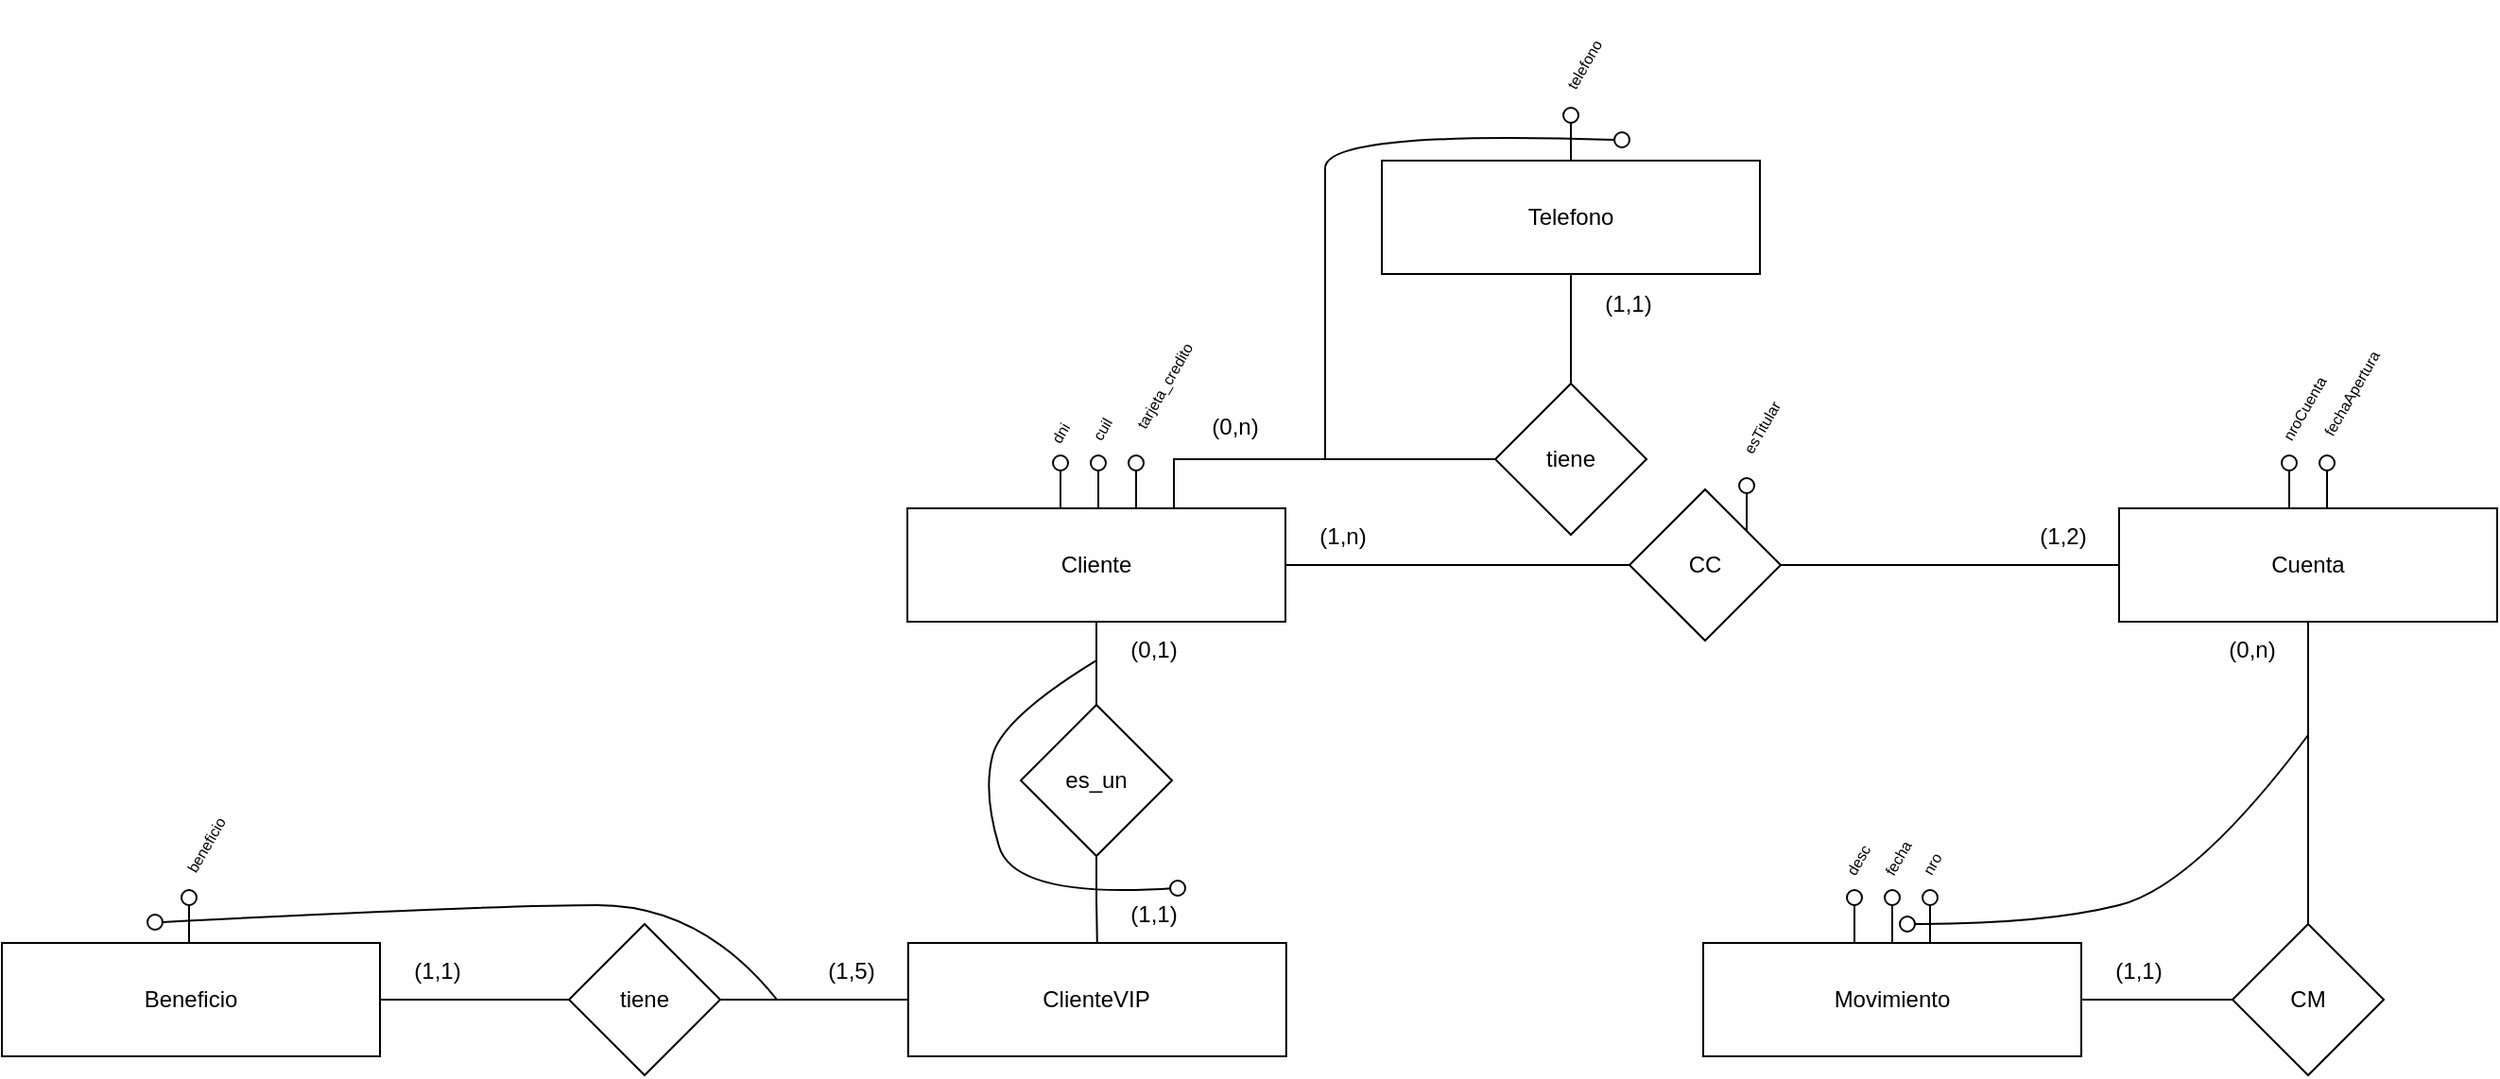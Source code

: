<mxfile version="26.2.10">
  <diagram name="Page-1" id="rd5WgjaN5qs2F5G4zhtr">
    <mxGraphModel dx="578" dy="836" grid="1" gridSize="10" guides="1" tooltips="1" connect="1" arrows="1" fold="1" page="1" pageScale="1" pageWidth="850" pageHeight="1100" math="0" shadow="0">
      <root>
        <mxCell id="0" />
        <mxCell id="1" parent="0" />
        <mxCell id="i1IyLrbdU4EnLdiSXplg-476" style="edgeStyle=orthogonalEdgeStyle;rounded=0;orthogonalLoop=1;jettySize=auto;html=1;entryX=0;entryY=0.5;entryDx=0;entryDy=0;endArrow=none;startFill=0;exitX=0.705;exitY=0.004;exitDx=0;exitDy=0;exitPerimeter=0;" parent="1" source="i1IyLrbdU4EnLdiSXplg-362" target="i1IyLrbdU4EnLdiSXplg-475" edge="1">
          <mxGeometry relative="1" as="geometry" />
        </mxCell>
        <mxCell id="2QBdlu2DVjJhpSTRe-wy-7" style="edgeStyle=orthogonalEdgeStyle;rounded=0;orthogonalLoop=1;jettySize=auto;html=1;entryX=0;entryY=0.5;entryDx=0;entryDy=0;endArrow=none;startFill=0;" parent="1" source="i1IyLrbdU4EnLdiSXplg-362" target="2QBdlu2DVjJhpSTRe-wy-6" edge="1">
          <mxGeometry relative="1" as="geometry" />
        </mxCell>
        <mxCell id="2QBdlu2DVjJhpSTRe-wy-66" style="edgeStyle=orthogonalEdgeStyle;rounded=0;orthogonalLoop=1;jettySize=auto;html=1;entryX=0.5;entryY=0;entryDx=0;entryDy=0;endArrow=none;startFill=0;" parent="1" source="i1IyLrbdU4EnLdiSXplg-362" target="2QBdlu2DVjJhpSTRe-wy-65" edge="1">
          <mxGeometry relative="1" as="geometry" />
        </mxCell>
        <mxCell id="i1IyLrbdU4EnLdiSXplg-362" value="Cliente" style="rounded=0;whiteSpace=wrap;html=1;" parent="1" vertex="1">
          <mxGeometry x="1619" y="1130.0" width="200" height="60" as="geometry" />
        </mxCell>
        <mxCell id="i1IyLrbdU4EnLdiSXplg-380" value="" style="group;rotation=0;" parent="1" vertex="1" connectable="0">
          <mxGeometry x="1696" y="1102.001" width="8" height="28" as="geometry" />
        </mxCell>
        <mxCell id="i1IyLrbdU4EnLdiSXplg-381" value="" style="ellipse;whiteSpace=wrap;html=1;aspect=fixed;fillColor=light-dark(#FFFFFF,#FFFFFF);rotation=0;" parent="i1IyLrbdU4EnLdiSXplg-380" vertex="1">
          <mxGeometry width="8" height="8" as="geometry" />
        </mxCell>
        <mxCell id="i1IyLrbdU4EnLdiSXplg-382" style="edgeStyle=orthogonalEdgeStyle;rounded=0;orthogonalLoop=1;jettySize=auto;html=1;endArrow=none;startFill=0;" parent="i1IyLrbdU4EnLdiSXplg-380" edge="1">
          <mxGeometry relative="1" as="geometry">
            <mxPoint x="4" y="28" as="targetPoint" />
            <mxPoint x="4" y="8" as="sourcePoint" />
          </mxGeometry>
        </mxCell>
        <mxCell id="i1IyLrbdU4EnLdiSXplg-387" value="&lt;font style=&quot;font-size: 8px;&quot;&gt;dni&lt;/font&gt;" style="text;html=1;align=center;verticalAlign=middle;resizable=0;points=[];autosize=1;strokeColor=none;fillColor=none;rotation=-60;" parent="1" vertex="1">
          <mxGeometry x="1679" y="1075.001" width="40" height="30" as="geometry" />
        </mxCell>
        <mxCell id="i1IyLrbdU4EnLdiSXplg-388" value="" style="group;rotation=0;" parent="1" vertex="1" connectable="0">
          <mxGeometry x="1716" y="1102.001" width="8" height="28" as="geometry" />
        </mxCell>
        <mxCell id="i1IyLrbdU4EnLdiSXplg-389" value="" style="ellipse;whiteSpace=wrap;html=1;aspect=fixed;fillColor=light-dark(#FFFFFF,#FFFFFF);rotation=0;" parent="i1IyLrbdU4EnLdiSXplg-388" vertex="1">
          <mxGeometry width="8" height="8" as="geometry" />
        </mxCell>
        <mxCell id="i1IyLrbdU4EnLdiSXplg-390" style="edgeStyle=orthogonalEdgeStyle;rounded=0;orthogonalLoop=1;jettySize=auto;html=1;endArrow=none;startFill=0;" parent="i1IyLrbdU4EnLdiSXplg-388" edge="1">
          <mxGeometry relative="1" as="geometry">
            <mxPoint x="4" y="28" as="targetPoint" />
            <mxPoint x="4" y="8" as="sourcePoint" />
          </mxGeometry>
        </mxCell>
        <mxCell id="i1IyLrbdU4EnLdiSXplg-457" value="&lt;font style=&quot;font-size: 8px;&quot;&gt;cuil&lt;/font&gt;" style="text;html=1;align=center;verticalAlign=middle;resizable=0;points=[];autosize=1;strokeColor=none;fillColor=none;rotation=-60;" parent="1" vertex="1">
          <mxGeometry x="1701" y="1073.001" width="40" height="30" as="geometry" />
        </mxCell>
        <mxCell id="i1IyLrbdU4EnLdiSXplg-458" value="" style="group;rotation=0;" parent="1" vertex="1" connectable="0">
          <mxGeometry x="1736" y="1102.001" width="8" height="28" as="geometry" />
        </mxCell>
        <mxCell id="i1IyLrbdU4EnLdiSXplg-459" value="" style="ellipse;whiteSpace=wrap;html=1;aspect=fixed;fillColor=light-dark(#FFFFFF,transparent);rotation=0;" parent="i1IyLrbdU4EnLdiSXplg-458" vertex="1">
          <mxGeometry width="8" height="8" as="geometry" />
        </mxCell>
        <mxCell id="i1IyLrbdU4EnLdiSXplg-460" style="edgeStyle=orthogonalEdgeStyle;rounded=0;orthogonalLoop=1;jettySize=auto;html=1;endArrow=none;startFill=0;" parent="i1IyLrbdU4EnLdiSXplg-458" edge="1">
          <mxGeometry relative="1" as="geometry">
            <mxPoint x="4" y="28" as="targetPoint" />
            <mxPoint x="4" y="8" as="sourcePoint" />
          </mxGeometry>
        </mxCell>
        <mxCell id="i1IyLrbdU4EnLdiSXplg-461" value="&lt;font style=&quot;font-size: 8px;&quot;&gt;tarjeta_credito&lt;/font&gt;" style="text;html=1;align=center;verticalAlign=middle;resizable=0;points=[];autosize=1;strokeColor=none;fillColor=none;rotation=-60;" parent="1" vertex="1">
          <mxGeometry x="1704" y="1050.001" width="100" height="30" as="geometry" />
        </mxCell>
        <mxCell id="2QBdlu2DVjJhpSTRe-wy-1" style="edgeStyle=orthogonalEdgeStyle;rounded=0;orthogonalLoop=1;jettySize=auto;html=1;entryX=0.5;entryY=0;entryDx=0;entryDy=0;endArrow=none;startFill=0;" parent="1" source="i1IyLrbdU4EnLdiSXplg-474" target="i1IyLrbdU4EnLdiSXplg-475" edge="1">
          <mxGeometry relative="1" as="geometry" />
        </mxCell>
        <mxCell id="i1IyLrbdU4EnLdiSXplg-474" value="Telefono" style="rounded=0;whiteSpace=wrap;html=1;" parent="1" vertex="1">
          <mxGeometry x="1870" y="946" width="200" height="60" as="geometry" />
        </mxCell>
        <mxCell id="i1IyLrbdU4EnLdiSXplg-475" value="tiene" style="rhombus;whiteSpace=wrap;html=1;" parent="1" vertex="1">
          <mxGeometry x="1930" y="1064" width="80" height="80" as="geometry" />
        </mxCell>
        <mxCell id="i1IyLrbdU4EnLdiSXplg-478" value="(0,n)" style="text;html=1;align=center;verticalAlign=middle;resizable=0;points=[];autosize=1;strokeColor=none;fillColor=none;" parent="1" vertex="1">
          <mxGeometry x="1762" y="1072" width="60" height="30" as="geometry" />
        </mxCell>
        <mxCell id="i1IyLrbdU4EnLdiSXplg-479" value="(1,1)" style="text;html=1;align=center;verticalAlign=middle;resizable=0;points=[];autosize=1;strokeColor=none;fillColor=none;" parent="1" vertex="1">
          <mxGeometry x="1970" y="1007" width="60" height="30" as="geometry" />
        </mxCell>
        <mxCell id="i1IyLrbdU4EnLdiSXplg-480" value="" style="group;rotation=0;" parent="1" vertex="1" connectable="0">
          <mxGeometry x="1966" y="918.001" width="8" height="28" as="geometry" />
        </mxCell>
        <mxCell id="i1IyLrbdU4EnLdiSXplg-481" value="" style="ellipse;whiteSpace=wrap;html=1;aspect=fixed;fillColor=light-dark(#FFFFFF,#FFFFFF);rotation=0;" parent="i1IyLrbdU4EnLdiSXplg-480" vertex="1">
          <mxGeometry width="8" height="8" as="geometry" />
        </mxCell>
        <mxCell id="i1IyLrbdU4EnLdiSXplg-482" style="edgeStyle=orthogonalEdgeStyle;rounded=0;orthogonalLoop=1;jettySize=auto;html=1;endArrow=none;startFill=0;" parent="i1IyLrbdU4EnLdiSXplg-480" edge="1">
          <mxGeometry relative="1" as="geometry">
            <mxPoint x="4" y="28" as="targetPoint" />
            <mxPoint x="4" y="8" as="sourcePoint" />
          </mxGeometry>
        </mxCell>
        <mxCell id="i1IyLrbdU4EnLdiSXplg-483" value="&lt;font style=&quot;font-size: 8px;&quot;&gt;telefono&lt;/font&gt;" style="text;html=1;align=center;verticalAlign=middle;resizable=0;points=[];autosize=1;strokeColor=none;fillColor=none;rotation=-60;" parent="1" vertex="1">
          <mxGeometry x="1946" y="880.001" width="60" height="30" as="geometry" />
        </mxCell>
        <mxCell id="2QBdlu2DVjJhpSTRe-wy-2" value="" style="curved=1;endArrow=none;html=1;rounded=0;startFill=0;" parent="1" edge="1">
          <mxGeometry width="50" height="50" relative="1" as="geometry">
            <mxPoint x="1840" y="1104" as="sourcePoint" />
            <mxPoint x="1993" y="935" as="targetPoint" />
            <Array as="points">
              <mxPoint x="1840" y="1050" />
              <mxPoint x="1840" y="970" />
              <mxPoint x="1840" y="930" />
            </Array>
          </mxGeometry>
        </mxCell>
        <mxCell id="2QBdlu2DVjJhpSTRe-wy-3" value="" style="group;rotation=0;" parent="1" vertex="1" connectable="0">
          <mxGeometry x="1993" y="931.001" width="8" height="28" as="geometry" />
        </mxCell>
        <mxCell id="2QBdlu2DVjJhpSTRe-wy-4" value="" style="ellipse;whiteSpace=wrap;html=1;aspect=fixed;fillColor=light-dark(#FFFFFF,#FFFFFF);rotation=0;" parent="2QBdlu2DVjJhpSTRe-wy-3" vertex="1">
          <mxGeometry width="8" height="8" as="geometry" />
        </mxCell>
        <mxCell id="2QBdlu2DVjJhpSTRe-wy-9" style="edgeStyle=orthogonalEdgeStyle;rounded=0;orthogonalLoop=1;jettySize=auto;html=1;entryX=0;entryY=0.5;entryDx=0;entryDy=0;endArrow=none;startFill=0;" parent="1" source="2QBdlu2DVjJhpSTRe-wy-6" target="2QBdlu2DVjJhpSTRe-wy-8" edge="1">
          <mxGeometry relative="1" as="geometry" />
        </mxCell>
        <mxCell id="2QBdlu2DVjJhpSTRe-wy-6" value="CC" style="rhombus;whiteSpace=wrap;html=1;" parent="1" vertex="1">
          <mxGeometry x="2001" y="1120" width="80" height="80" as="geometry" />
        </mxCell>
        <mxCell id="2QBdlu2DVjJhpSTRe-wy-37" style="edgeStyle=orthogonalEdgeStyle;rounded=0;orthogonalLoop=1;jettySize=auto;html=1;entryX=0.5;entryY=0;entryDx=0;entryDy=0;endArrow=none;startFill=0;" parent="1" source="2QBdlu2DVjJhpSTRe-wy-8" target="2QBdlu2DVjJhpSTRe-wy-36" edge="1">
          <mxGeometry relative="1" as="geometry" />
        </mxCell>
        <mxCell id="2QBdlu2DVjJhpSTRe-wy-8" value="Cuenta" style="rounded=0;whiteSpace=wrap;html=1;" parent="1" vertex="1">
          <mxGeometry x="2260" y="1130.0" width="200" height="60" as="geometry" />
        </mxCell>
        <mxCell id="2QBdlu2DVjJhpSTRe-wy-10" value="" style="group;rotation=0;" parent="1" vertex="1" connectable="0">
          <mxGeometry x="2346" y="1102.001" width="8" height="28" as="geometry" />
        </mxCell>
        <mxCell id="2QBdlu2DVjJhpSTRe-wy-11" value="" style="ellipse;whiteSpace=wrap;html=1;aspect=fixed;fillColor=light-dark(#FFFFFF,#FFFFFF);rotation=0;" parent="2QBdlu2DVjJhpSTRe-wy-10" vertex="1">
          <mxGeometry width="8" height="8" as="geometry" />
        </mxCell>
        <mxCell id="2QBdlu2DVjJhpSTRe-wy-12" style="edgeStyle=orthogonalEdgeStyle;rounded=0;orthogonalLoop=1;jettySize=auto;html=1;endArrow=none;startFill=0;" parent="2QBdlu2DVjJhpSTRe-wy-10" edge="1">
          <mxGeometry relative="1" as="geometry">
            <mxPoint x="4" y="28" as="targetPoint" />
            <mxPoint x="4" y="8" as="sourcePoint" />
          </mxGeometry>
        </mxCell>
        <mxCell id="2QBdlu2DVjJhpSTRe-wy-13" value="&lt;font style=&quot;font-size: 8px;&quot;&gt;nroCuenta&lt;/font&gt;" style="text;html=1;align=center;verticalAlign=middle;resizable=0;points=[];autosize=1;strokeColor=none;fillColor=none;rotation=-60;" parent="1" vertex="1">
          <mxGeometry x="2322" y="1062.001" width="70" height="30" as="geometry" />
        </mxCell>
        <mxCell id="2QBdlu2DVjJhpSTRe-wy-17" value="&lt;font style=&quot;font-size: 8px;&quot;&gt;fechaApertura&lt;/font&gt;" style="text;html=1;align=center;verticalAlign=middle;resizable=0;points=[];autosize=1;strokeColor=none;fillColor=none;rotation=-60;" parent="1" vertex="1">
          <mxGeometry x="2337" y="1054.001" width="90" height="30" as="geometry" />
        </mxCell>
        <mxCell id="2QBdlu2DVjJhpSTRe-wy-18" value="" style="group;rotation=0;" parent="1" vertex="1" connectable="0">
          <mxGeometry x="2366" y="1102.001" width="8" height="28" as="geometry" />
        </mxCell>
        <mxCell id="2QBdlu2DVjJhpSTRe-wy-19" value="" style="ellipse;whiteSpace=wrap;html=1;aspect=fixed;fillColor=light-dark(#FFFFFF,transparent);rotation=0;" parent="2QBdlu2DVjJhpSTRe-wy-18" vertex="1">
          <mxGeometry width="8" height="8" as="geometry" />
        </mxCell>
        <mxCell id="2QBdlu2DVjJhpSTRe-wy-20" style="edgeStyle=orthogonalEdgeStyle;rounded=0;orthogonalLoop=1;jettySize=auto;html=1;endArrow=none;startFill=0;" parent="2QBdlu2DVjJhpSTRe-wy-18" edge="1">
          <mxGeometry relative="1" as="geometry">
            <mxPoint x="4" y="28" as="targetPoint" />
            <mxPoint x="4" y="8" as="sourcePoint" />
          </mxGeometry>
        </mxCell>
        <mxCell id="2QBdlu2DVjJhpSTRe-wy-24" value="(1,n)" style="text;html=1;align=center;verticalAlign=middle;resizable=0;points=[];autosize=1;strokeColor=none;fillColor=none;" parent="1" vertex="1">
          <mxGeometry x="1819" y="1130" width="60" height="30" as="geometry" />
        </mxCell>
        <mxCell id="2QBdlu2DVjJhpSTRe-wy-25" value="(1,2)" style="text;html=1;align=center;verticalAlign=middle;resizable=0;points=[];autosize=1;strokeColor=none;fillColor=none;" parent="1" vertex="1">
          <mxGeometry x="2200" y="1130" width="60" height="30" as="geometry" />
        </mxCell>
        <mxCell id="2QBdlu2DVjJhpSTRe-wy-31" value="&lt;font style=&quot;font-size: 8px;&quot;&gt;esTitular&lt;/font&gt;" style="text;html=1;align=center;verticalAlign=middle;resizable=0;points=[];autosize=1;strokeColor=none;fillColor=none;rotation=-60;" parent="1" vertex="1">
          <mxGeometry x="2035" y="1072.001" width="70" height="30" as="geometry" />
        </mxCell>
        <mxCell id="2QBdlu2DVjJhpSTRe-wy-32" value="" style="group;rotation=0;" parent="1" vertex="1" connectable="0">
          <mxGeometry x="2059" y="1114.001" width="8" height="28" as="geometry" />
        </mxCell>
        <mxCell id="2QBdlu2DVjJhpSTRe-wy-33" value="" style="ellipse;whiteSpace=wrap;html=1;aspect=fixed;fillColor=light-dark(#FFFFFF,transparent);rotation=0;" parent="2QBdlu2DVjJhpSTRe-wy-32" vertex="1">
          <mxGeometry width="8" height="8" as="geometry" />
        </mxCell>
        <mxCell id="2QBdlu2DVjJhpSTRe-wy-34" style="edgeStyle=orthogonalEdgeStyle;rounded=0;orthogonalLoop=1;jettySize=auto;html=1;endArrow=none;startFill=0;" parent="2QBdlu2DVjJhpSTRe-wy-32" edge="1">
          <mxGeometry relative="1" as="geometry">
            <mxPoint x="4" y="28" as="targetPoint" />
            <mxPoint x="4" y="8" as="sourcePoint" />
          </mxGeometry>
        </mxCell>
        <mxCell id="2QBdlu2DVjJhpSTRe-wy-35" value="Movimiento" style="rounded=0;whiteSpace=wrap;html=1;" parent="1" vertex="1">
          <mxGeometry x="2040" y="1360.0" width="200" height="60" as="geometry" />
        </mxCell>
        <mxCell id="2QBdlu2DVjJhpSTRe-wy-38" style="edgeStyle=orthogonalEdgeStyle;rounded=0;orthogonalLoop=1;jettySize=auto;html=1;entryX=1;entryY=0.5;entryDx=0;entryDy=0;endArrow=none;startFill=0;" parent="1" source="2QBdlu2DVjJhpSTRe-wy-36" target="2QBdlu2DVjJhpSTRe-wy-35" edge="1">
          <mxGeometry relative="1" as="geometry" />
        </mxCell>
        <mxCell id="2QBdlu2DVjJhpSTRe-wy-36" value="CM" style="rhombus;whiteSpace=wrap;html=1;" parent="1" vertex="1">
          <mxGeometry x="2320" y="1350" width="80" height="80" as="geometry" />
        </mxCell>
        <mxCell id="2QBdlu2DVjJhpSTRe-wy-39" value="(0,n)" style="text;html=1;align=center;verticalAlign=middle;resizable=0;points=[];autosize=1;strokeColor=none;fillColor=none;" parent="1" vertex="1">
          <mxGeometry x="2300" y="1190" width="60" height="30" as="geometry" />
        </mxCell>
        <mxCell id="2QBdlu2DVjJhpSTRe-wy-40" value="(1,1)" style="text;html=1;align=center;verticalAlign=middle;resizable=0;points=[];autosize=1;strokeColor=none;fillColor=none;" parent="1" vertex="1">
          <mxGeometry x="2240" y="1360" width="60" height="30" as="geometry" />
        </mxCell>
        <mxCell id="2QBdlu2DVjJhpSTRe-wy-49" value="" style="group;rotation=0;" parent="1" vertex="1" connectable="0">
          <mxGeometry x="2116" y="1332.001" width="8" height="28" as="geometry" />
        </mxCell>
        <mxCell id="2QBdlu2DVjJhpSTRe-wy-50" value="" style="ellipse;whiteSpace=wrap;html=1;aspect=fixed;fillColor=light-dark(#FFFFFF,transparent);rotation=0;" parent="2QBdlu2DVjJhpSTRe-wy-49" vertex="1">
          <mxGeometry width="8" height="8" as="geometry" />
        </mxCell>
        <mxCell id="2QBdlu2DVjJhpSTRe-wy-51" style="edgeStyle=orthogonalEdgeStyle;rounded=0;orthogonalLoop=1;jettySize=auto;html=1;endArrow=none;startFill=0;" parent="2QBdlu2DVjJhpSTRe-wy-49" edge="1">
          <mxGeometry relative="1" as="geometry">
            <mxPoint x="4" y="28" as="targetPoint" />
            <mxPoint x="4" y="8" as="sourcePoint" />
          </mxGeometry>
        </mxCell>
        <mxCell id="2QBdlu2DVjJhpSTRe-wy-52" value="&lt;font style=&quot;font-size: 8px;&quot;&gt;desc&lt;/font&gt;" style="text;html=1;align=center;verticalAlign=middle;resizable=0;points=[];autosize=1;strokeColor=none;fillColor=none;rotation=-60;" parent="1" vertex="1">
          <mxGeometry x="2101" y="1301.001" width="40" height="30" as="geometry" />
        </mxCell>
        <mxCell id="2QBdlu2DVjJhpSTRe-wy-54" value="" style="group;rotation=0;" parent="1" vertex="1" connectable="0">
          <mxGeometry x="2136" y="1332.001" width="8" height="28" as="geometry" />
        </mxCell>
        <mxCell id="2QBdlu2DVjJhpSTRe-wy-55" value="" style="ellipse;whiteSpace=wrap;html=1;aspect=fixed;fillColor=light-dark(#FFFFFF,transparent);rotation=0;" parent="2QBdlu2DVjJhpSTRe-wy-54" vertex="1">
          <mxGeometry width="8" height="8" as="geometry" />
        </mxCell>
        <mxCell id="2QBdlu2DVjJhpSTRe-wy-56" style="edgeStyle=orthogonalEdgeStyle;rounded=0;orthogonalLoop=1;jettySize=auto;html=1;endArrow=none;startFill=0;" parent="2QBdlu2DVjJhpSTRe-wy-54" edge="1">
          <mxGeometry relative="1" as="geometry">
            <mxPoint x="4" y="28" as="targetPoint" />
            <mxPoint x="4" y="8" as="sourcePoint" />
          </mxGeometry>
        </mxCell>
        <mxCell id="2QBdlu2DVjJhpSTRe-wy-57" value="&lt;font style=&quot;font-size: 8px;&quot;&gt;fecha&lt;/font&gt;" style="text;html=1;align=center;verticalAlign=middle;resizable=0;points=[];autosize=1;strokeColor=none;fillColor=none;rotation=-60;" parent="1" vertex="1">
          <mxGeometry x="2117" y="1300.001" width="50" height="30" as="geometry" />
        </mxCell>
        <mxCell id="2QBdlu2DVjJhpSTRe-wy-58" value="" style="group;rotation=0;" parent="1" vertex="1" connectable="0">
          <mxGeometry x="2156" y="1332.001" width="8" height="28" as="geometry" />
        </mxCell>
        <mxCell id="2QBdlu2DVjJhpSTRe-wy-59" value="" style="ellipse;whiteSpace=wrap;html=1;aspect=fixed;fillColor=light-dark(#FFFFFF,transparent);rotation=0;" parent="2QBdlu2DVjJhpSTRe-wy-58" vertex="1">
          <mxGeometry width="8" height="8" as="geometry" />
        </mxCell>
        <mxCell id="2QBdlu2DVjJhpSTRe-wy-60" style="edgeStyle=orthogonalEdgeStyle;rounded=0;orthogonalLoop=1;jettySize=auto;html=1;endArrow=none;startFill=0;" parent="2QBdlu2DVjJhpSTRe-wy-58" edge="1">
          <mxGeometry relative="1" as="geometry">
            <mxPoint x="4" y="28" as="targetPoint" />
            <mxPoint x="4" y="8" as="sourcePoint" />
          </mxGeometry>
        </mxCell>
        <mxCell id="2QBdlu2DVjJhpSTRe-wy-61" value="&lt;font style=&quot;font-size: 8px;&quot;&gt;nro&lt;/font&gt;" style="text;html=1;align=center;verticalAlign=middle;resizable=0;points=[];autosize=1;strokeColor=none;fillColor=none;rotation=-60;" parent="1" vertex="1">
          <mxGeometry x="2140" y="1303.001" width="40" height="30" as="geometry" />
        </mxCell>
        <mxCell id="2QBdlu2DVjJhpSTRe-wy-62" value="" style="curved=1;endArrow=none;html=1;rounded=0;startFill=0;entryX=1;entryY=0.5;entryDx=0;entryDy=0;" parent="1" target="2QBdlu2DVjJhpSTRe-wy-63" edge="1">
          <mxGeometry width="50" height="50" relative="1" as="geometry">
            <mxPoint x="2360" y="1250" as="sourcePoint" />
            <mxPoint x="2160" y="1340" as="targetPoint" />
            <Array as="points">
              <mxPoint x="2300" y="1330" />
              <mxPoint x="2220" y="1350" />
            </Array>
          </mxGeometry>
        </mxCell>
        <mxCell id="2QBdlu2DVjJhpSTRe-wy-63" value="" style="ellipse;whiteSpace=wrap;html=1;aspect=fixed;fillColor=light-dark(#FFFFFF,#FFFFFF);rotation=0;" parent="1" vertex="1">
          <mxGeometry x="2144" y="1346.001" width="8" height="8" as="geometry" />
        </mxCell>
        <mxCell id="2QBdlu2DVjJhpSTRe-wy-64" value="ClienteVIP" style="rounded=0;whiteSpace=wrap;html=1;" parent="1" vertex="1">
          <mxGeometry x="1619.4" y="1360.0" width="200" height="60" as="geometry" />
        </mxCell>
        <mxCell id="2QBdlu2DVjJhpSTRe-wy-67" style="edgeStyle=orthogonalEdgeStyle;rounded=0;orthogonalLoop=1;jettySize=auto;html=1;entryX=0.5;entryY=0;entryDx=0;entryDy=0;exitX=0.5;exitY=1;exitDx=0;exitDy=0;endArrow=none;startFill=0;" parent="1" source="2QBdlu2DVjJhpSTRe-wy-65" target="2QBdlu2DVjJhpSTRe-wy-64" edge="1">
          <mxGeometry relative="1" as="geometry">
            <mxPoint x="1709" y="1320.0" as="sourcePoint" />
          </mxGeometry>
        </mxCell>
        <mxCell id="2QBdlu2DVjJhpSTRe-wy-65" value="es_un" style="rhombus;whiteSpace=wrap;html=1;" parent="1" vertex="1">
          <mxGeometry x="1679" y="1234" width="80" height="80" as="geometry" />
        </mxCell>
        <mxCell id="2QBdlu2DVjJhpSTRe-wy-68" value="(0,1)" style="text;html=1;align=center;verticalAlign=middle;resizable=0;points=[];autosize=1;strokeColor=none;fillColor=none;" parent="1" vertex="1">
          <mxGeometry x="1719" y="1190" width="60" height="30" as="geometry" />
        </mxCell>
        <mxCell id="2QBdlu2DVjJhpSTRe-wy-69" value="(1,1)" style="text;html=1;align=center;verticalAlign=middle;resizable=0;points=[];autosize=1;strokeColor=none;fillColor=none;" parent="1" vertex="1">
          <mxGeometry x="1719" y="1330" width="60" height="30" as="geometry" />
        </mxCell>
        <mxCell id="2QBdlu2DVjJhpSTRe-wy-71" value="" style="curved=1;endArrow=none;html=1;rounded=0;entryX=0.709;entryY=-0.002;entryDx=0;entryDy=0;entryPerimeter=0;exitX=0.022;exitY=0.644;exitDx=0;exitDy=0;exitPerimeter=0;startFill=0;" parent="1" edge="1">
          <mxGeometry width="50" height="50" relative="1" as="geometry">
            <mxPoint x="1719.32" y="1210.32" as="sourcePoint" />
            <mxPoint x="1760.54" y="1330.94" as="targetPoint" />
            <Array as="points">
              <mxPoint x="1669" y="1241" />
              <mxPoint x="1659" y="1281" />
              <mxPoint x="1676" y="1337" />
            </Array>
          </mxGeometry>
        </mxCell>
        <mxCell id="2QBdlu2DVjJhpSTRe-wy-73" value="" style="ellipse;whiteSpace=wrap;html=1;aspect=fixed;fillColor=light-dark(#FFFFFF,#FFFFFF);rotation=0;" parent="1" vertex="1">
          <mxGeometry x="1758" y="1327.001" width="8" height="8" as="geometry" />
        </mxCell>
        <mxCell id="2QBdlu2DVjJhpSTRe-wy-75" value="Beneficio" style="rounded=0;whiteSpace=wrap;html=1;" parent="1" vertex="1">
          <mxGeometry x="1140" y="1360.0" width="200" height="60" as="geometry" />
        </mxCell>
        <mxCell id="2QBdlu2DVjJhpSTRe-wy-77" style="edgeStyle=orthogonalEdgeStyle;rounded=0;orthogonalLoop=1;jettySize=auto;html=1;entryX=0;entryY=0.5;entryDx=0;entryDy=0;endArrow=none;startFill=0;" parent="1" source="2QBdlu2DVjJhpSTRe-wy-76" target="2QBdlu2DVjJhpSTRe-wy-64" edge="1">
          <mxGeometry relative="1" as="geometry" />
        </mxCell>
        <mxCell id="2QBdlu2DVjJhpSTRe-wy-78" style="edgeStyle=orthogonalEdgeStyle;rounded=0;orthogonalLoop=1;jettySize=auto;html=1;entryX=1;entryY=0.5;entryDx=0;entryDy=0;endArrow=none;startFill=0;" parent="1" source="2QBdlu2DVjJhpSTRe-wy-76" target="2QBdlu2DVjJhpSTRe-wy-75" edge="1">
          <mxGeometry relative="1" as="geometry" />
        </mxCell>
        <mxCell id="2QBdlu2DVjJhpSTRe-wy-76" value="tiene" style="rhombus;whiteSpace=wrap;html=1;" parent="1" vertex="1">
          <mxGeometry x="1440" y="1350" width="80" height="80" as="geometry" />
        </mxCell>
        <mxCell id="2QBdlu2DVjJhpSTRe-wy-79" value="(1,1)" style="text;html=1;align=center;verticalAlign=middle;resizable=0;points=[];autosize=1;strokeColor=none;fillColor=none;" parent="1" vertex="1">
          <mxGeometry x="1340" y="1360" width="60" height="30" as="geometry" />
        </mxCell>
        <mxCell id="2QBdlu2DVjJhpSTRe-wy-80" value="(1,5)" style="text;html=1;align=center;verticalAlign=middle;resizable=0;points=[];autosize=1;strokeColor=none;fillColor=none;" parent="1" vertex="1">
          <mxGeometry x="1559" y="1360" width="60" height="30" as="geometry" />
        </mxCell>
        <mxCell id="2QBdlu2DVjJhpSTRe-wy-81" value="" style="curved=1;endArrow=none;html=1;rounded=0;startFill=0;entryX=1;entryY=0.5;entryDx=0;entryDy=0;" parent="1" target="2QBdlu2DVjJhpSTRe-wy-82" edge="1">
          <mxGeometry width="50" height="50" relative="1" as="geometry">
            <mxPoint x="1550" y="1390" as="sourcePoint" />
            <mxPoint x="1400" y="1420" as="targetPoint" />
            <Array as="points">
              <mxPoint x="1510" y="1340" />
              <mxPoint x="1400" y="1340" />
            </Array>
          </mxGeometry>
        </mxCell>
        <mxCell id="2QBdlu2DVjJhpSTRe-wy-82" value="" style="ellipse;whiteSpace=wrap;html=1;aspect=fixed;fillColor=light-dark(#FFFFFF,#FFFFFF);rotation=0;" parent="1" vertex="1">
          <mxGeometry x="1217" y="1345.001" width="8" height="8" as="geometry" />
        </mxCell>
        <mxCell id="2QBdlu2DVjJhpSTRe-wy-83" value="" style="group;rotation=0;" parent="1" vertex="1" connectable="0">
          <mxGeometry x="1235" y="1332.001" width="8" height="28" as="geometry" />
        </mxCell>
        <mxCell id="2QBdlu2DVjJhpSTRe-wy-84" value="" style="ellipse;whiteSpace=wrap;html=1;aspect=fixed;fillColor=light-dark(#FFFFFF,#FFFFFF);rotation=0;" parent="2QBdlu2DVjJhpSTRe-wy-83" vertex="1">
          <mxGeometry width="8" height="8" as="geometry" />
        </mxCell>
        <mxCell id="2QBdlu2DVjJhpSTRe-wy-85" style="edgeStyle=orthogonalEdgeStyle;rounded=0;orthogonalLoop=1;jettySize=auto;html=1;endArrow=none;startFill=0;" parent="2QBdlu2DVjJhpSTRe-wy-83" edge="1">
          <mxGeometry relative="1" as="geometry">
            <mxPoint x="4" y="28" as="targetPoint" />
            <mxPoint x="4" y="8" as="sourcePoint" />
          </mxGeometry>
        </mxCell>
        <mxCell id="2QBdlu2DVjJhpSTRe-wy-86" value="&lt;font style=&quot;font-size: 8px;&quot;&gt;beneficio&lt;/font&gt;" style="text;html=1;align=center;verticalAlign=middle;resizable=0;points=[];autosize=1;strokeColor=none;fillColor=none;rotation=-60;" parent="1" vertex="1">
          <mxGeometry x="1212" y="1293.001" width="70" height="30" as="geometry" />
        </mxCell>
      </root>
    </mxGraphModel>
  </diagram>
</mxfile>

